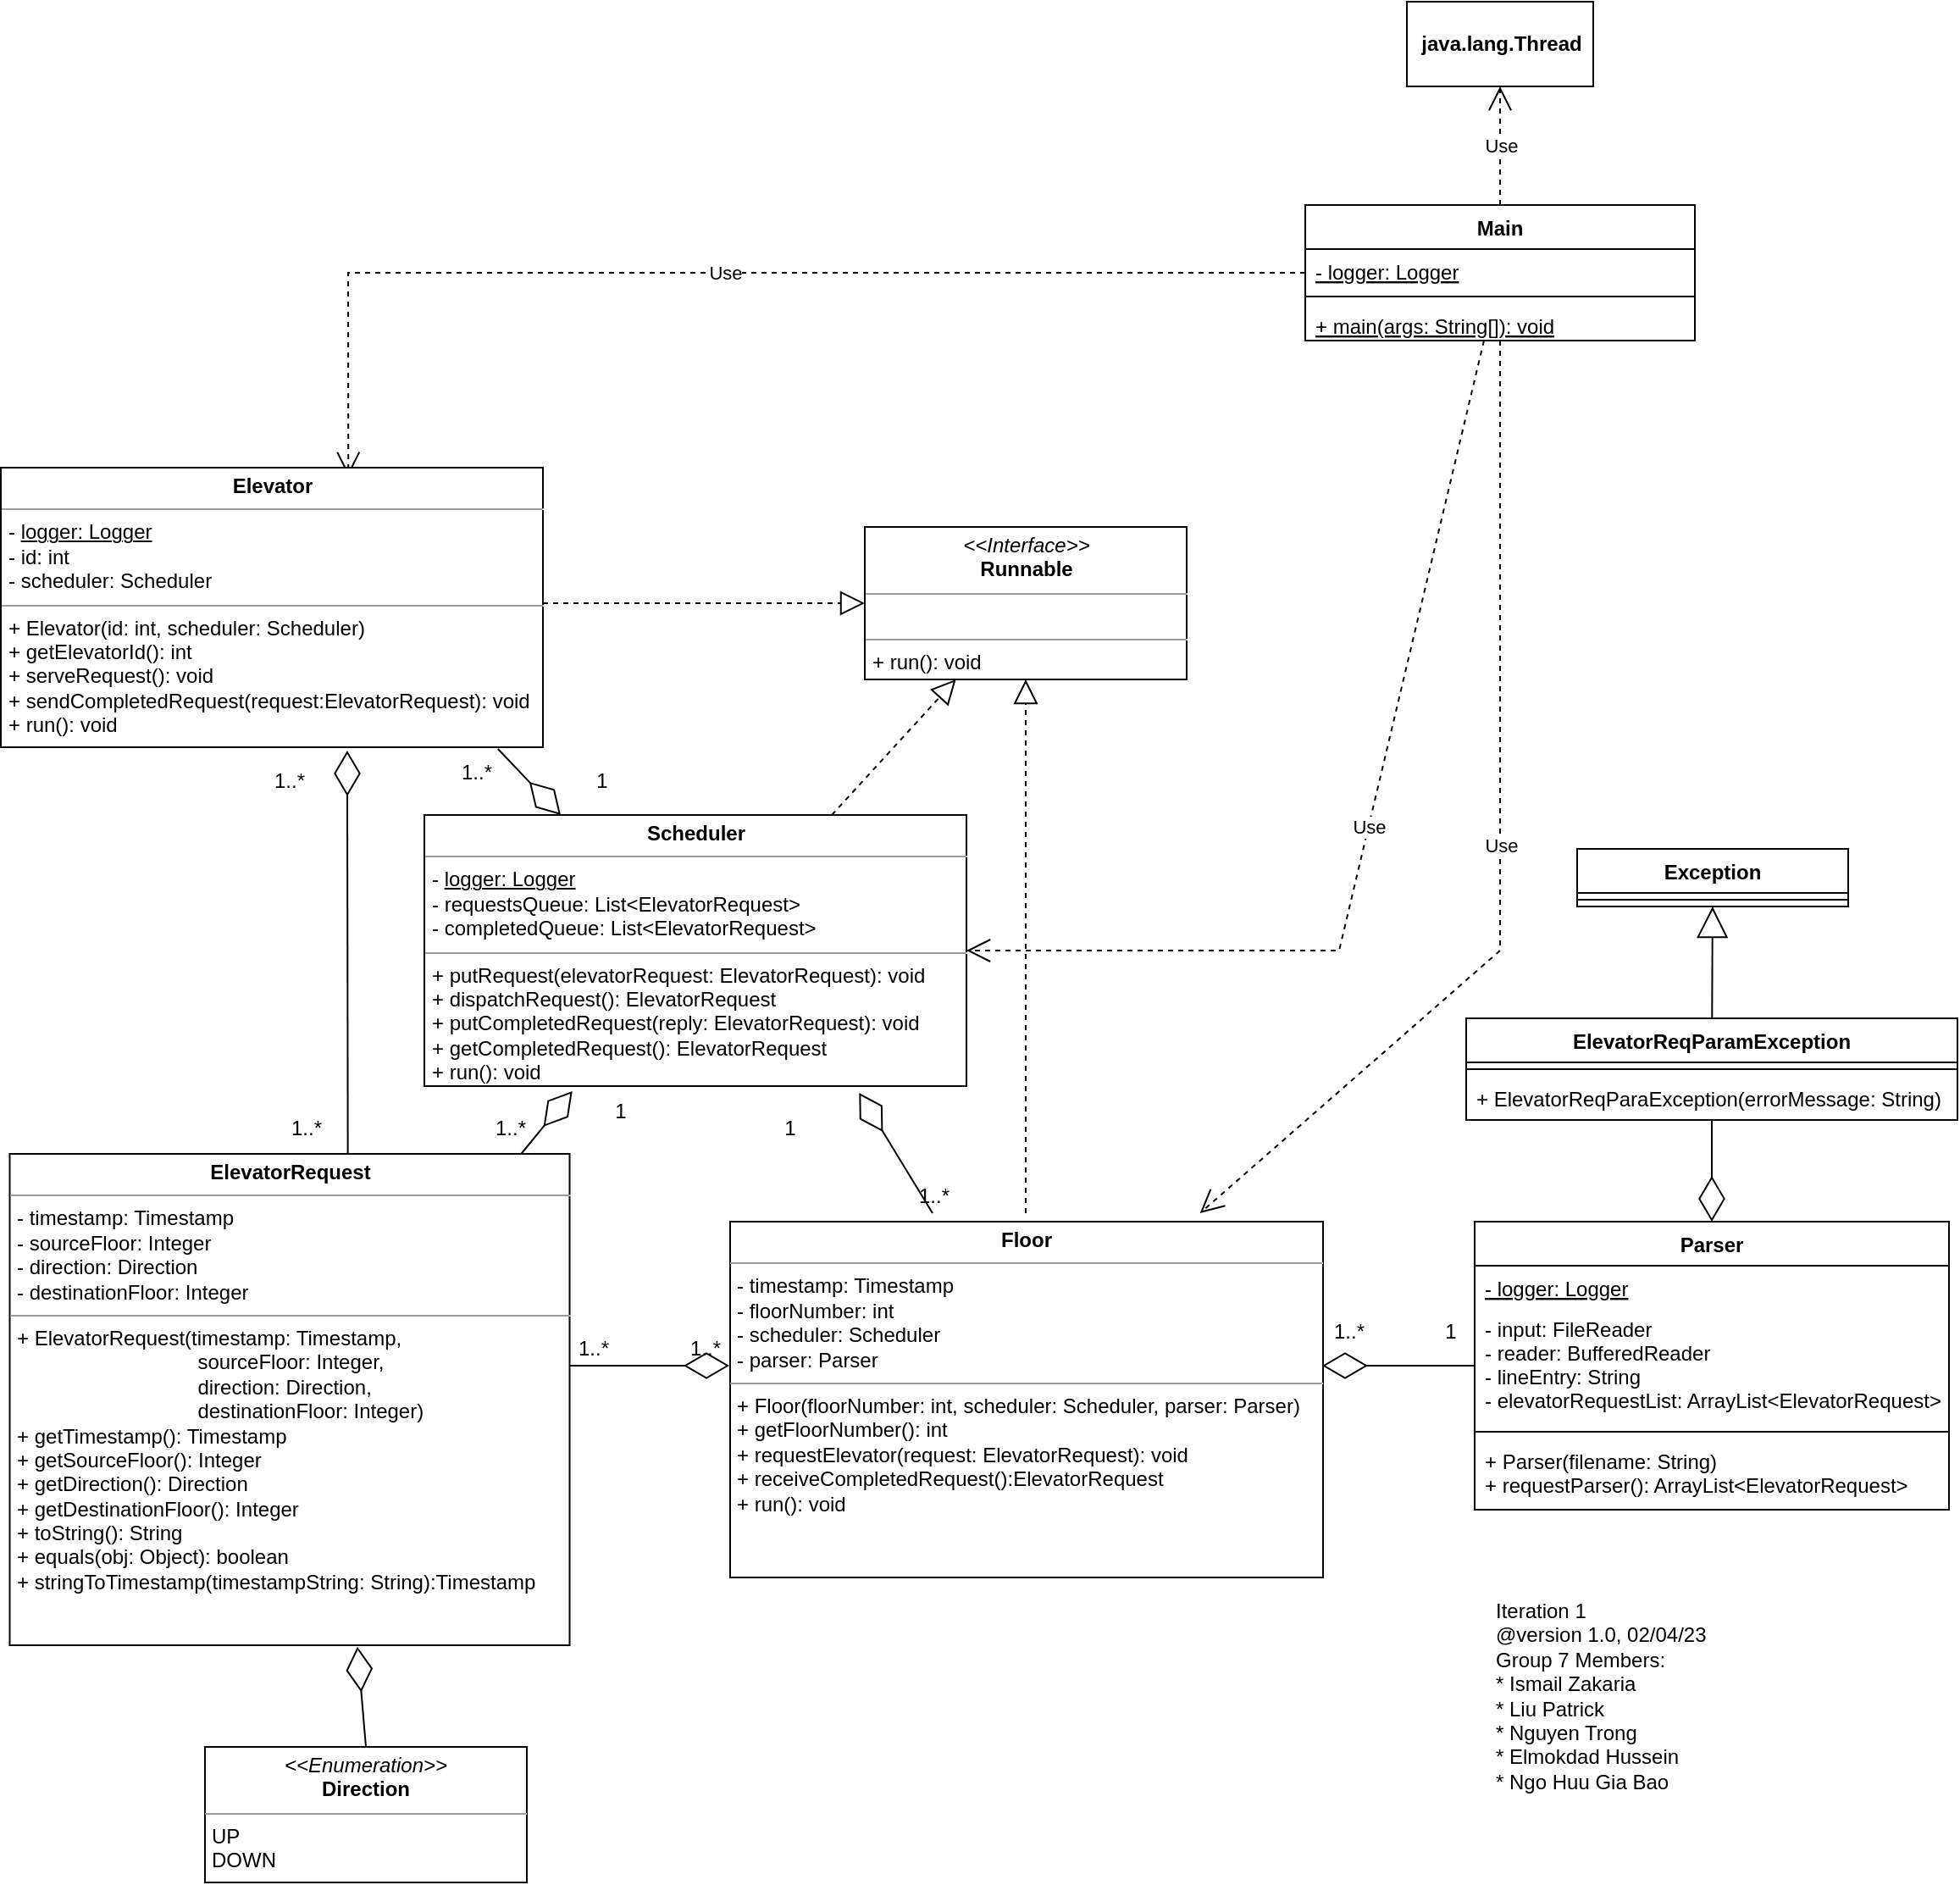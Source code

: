 <mxfile version="20.8.16" type="google" pages="2"><diagram id="YXEVli0e28oH-8bu8_-o" name="class"><mxGraphModel grid="1" page="0" gridSize="10" guides="1" tooltips="1" connect="1" arrows="1" fold="1" pageScale="1" pageWidth="850" pageHeight="1100" math="0" shadow="0"><root><mxCell id="0"/><mxCell id="1" parent="0"/><mxCell id="U2eEWs8QhA_yqJTDj6BK-32" value="" style="endArrow=block;dashed=1;endFill=0;endSize=12;html=1;rounded=0;" edge="1" parent="1" target="dcQpZE6sQQkrum1qCxm6-1"><mxGeometry width="160" relative="1" as="geometry"><mxPoint x="129.5" y="375" as="sourcePoint"/><mxPoint x="246.019" y="344" as="targetPoint"/></mxGeometry></mxCell><mxCell id="dcQpZE6sQQkrum1qCxm6-1" value="&lt;p style=&quot;margin:0px;margin-top:4px;text-align:center;&quot;&gt;&lt;i&gt;&amp;lt;&amp;lt;Interface&amp;gt;&amp;gt;&lt;/i&gt;&lt;br&gt;&lt;b&gt;Runnable&lt;/b&gt;&lt;/p&gt;&lt;hr size=&quot;1&quot;&gt;&lt;p style=&quot;margin:0px;margin-left:4px;&quot;&gt;&lt;br&gt;&lt;/p&gt;&lt;hr size=&quot;1&quot;&gt;&lt;p style=&quot;margin:0px;margin-left:4px;&quot;&gt;+ run(): void&lt;/p&gt;" style="verticalAlign=top;align=left;overflow=fill;fontSize=12;fontFamily=Helvetica;html=1;" vertex="1" parent="1"><mxGeometry x="319.5" y="330" width="190" height="90" as="geometry"/></mxCell><mxCell id="dcQpZE6sQQkrum1qCxm6-2" value="Main" style="swimlane;fontStyle=1;align=center;verticalAlign=top;childLayout=stackLayout;horizontal=1;startSize=26;horizontalStack=0;resizeParent=1;resizeParentMax=0;resizeLast=0;collapsible=1;marginBottom=0;" vertex="1" parent="1"><mxGeometry x="579.5" y="140" width="230" height="80" as="geometry"/></mxCell><mxCell id="dcQpZE6sQQkrum1qCxm6-3" value="- logger: Logger" style="text;strokeColor=none;fillColor=none;align=left;verticalAlign=top;spacingLeft=4;spacingRight=4;overflow=hidden;rotatable=0;points=[[0,0.5],[1,0.5]];portConstraint=eastwest;fontStyle=4" vertex="1" parent="dcQpZE6sQQkrum1qCxm6-2"><mxGeometry y="26" width="230" height="24" as="geometry"/></mxCell><mxCell id="dcQpZE6sQQkrum1qCxm6-5" value="" style="line;strokeWidth=1;fillColor=none;align=left;verticalAlign=middle;spacingTop=-1;spacingLeft=3;spacingRight=3;rotatable=0;labelPosition=right;points=[];portConstraint=eastwest;strokeColor=inherit;" vertex="1" parent="dcQpZE6sQQkrum1qCxm6-2"><mxGeometry y="50" width="230" height="8" as="geometry"/></mxCell><mxCell id="dcQpZE6sQQkrum1qCxm6-6" value="+ main(args: String[]): void" style="text;strokeColor=none;fillColor=none;align=left;verticalAlign=top;spacingLeft=4;spacingRight=4;overflow=hidden;rotatable=0;points=[[0,0.5],[1,0.5]];portConstraint=eastwest;fontStyle=4" vertex="1" parent="dcQpZE6sQQkrum1qCxm6-2"><mxGeometry y="58" width="230" height="22" as="geometry"/></mxCell><mxCell id="dcQpZE6sQQkrum1qCxm6-7" value="&lt;p style=&quot;margin:0px;margin-top:4px;text-align:center;&quot;&gt;&lt;i&gt;&amp;lt;&amp;lt;Enumeration&amp;gt;&amp;gt;&lt;/i&gt;&lt;br&gt;&lt;b&gt;Direction&lt;/b&gt;&lt;/p&gt;&lt;hr size=&quot;1&quot;&gt;&lt;p style=&quot;margin:0px;margin-left:4px;&quot;&gt;UP&lt;/p&gt;&lt;p style=&quot;margin:0px;margin-left:4px;&quot;&gt;DOWN&lt;/p&gt;" style="verticalAlign=top;align=left;overflow=fill;fontSize=12;fontFamily=Helvetica;html=1;" vertex="1" parent="1"><mxGeometry x="-70" y="1050" width="190" height="80" as="geometry"/></mxCell><mxCell id="dcQpZE6sQQkrum1qCxm6-13" value="ElevatorReqParamException" style="swimlane;fontStyle=1;align=center;verticalAlign=top;childLayout=stackLayout;horizontal=1;startSize=26;horizontalStack=0;resizeParent=1;resizeParentMax=0;resizeLast=0;collapsible=1;marginBottom=0;" vertex="1" parent="1"><mxGeometry x="674.5" y="620" width="290" height="60" as="geometry"/></mxCell><mxCell id="dcQpZE6sQQkrum1qCxm6-16" value="" style="line;strokeWidth=1;fillColor=none;align=left;verticalAlign=middle;spacingTop=-1;spacingLeft=3;spacingRight=3;rotatable=0;labelPosition=right;points=[];portConstraint=eastwest;strokeColor=inherit;" vertex="1" parent="dcQpZE6sQQkrum1qCxm6-13"><mxGeometry y="26" width="290" height="8" as="geometry"/></mxCell><mxCell id="dcQpZE6sQQkrum1qCxm6-17" value="+ ElevatorReqParaException(errorMessage: String)" style="text;strokeColor=none;fillColor=none;align=left;verticalAlign=top;spacingLeft=4;spacingRight=4;overflow=hidden;rotatable=0;points=[[0,0.5],[1,0.5]];portConstraint=eastwest;" vertex="1" parent="dcQpZE6sQQkrum1qCxm6-13"><mxGeometry y="34" width="290" height="26" as="geometry"/></mxCell><mxCell id="dcQpZE6sQQkrum1qCxm6-18" value="Exception" style="swimlane;fontStyle=1;align=center;verticalAlign=top;childLayout=stackLayout;horizontal=1;startSize=26;horizontalStack=0;resizeParent=1;resizeParentMax=0;resizeLast=0;collapsible=1;marginBottom=0;" vertex="1" parent="1"><mxGeometry x="740" y="520" width="160" height="34" as="geometry"/></mxCell><mxCell id="dcQpZE6sQQkrum1qCxm6-20" value="" style="line;strokeWidth=1;fillColor=none;align=left;verticalAlign=middle;spacingTop=-1;spacingLeft=3;spacingRight=3;rotatable=0;labelPosition=right;points=[];portConstraint=eastwest;strokeColor=inherit;" vertex="1" parent="dcQpZE6sQQkrum1qCxm6-18"><mxGeometry y="26" width="160" height="8" as="geometry"/></mxCell><mxCell id="dcQpZE6sQQkrum1qCxm6-26" value="" style="endArrow=block;endSize=16;endFill=0;html=1;rounded=0;" edge="1" parent="1" source="dcQpZE6sQQkrum1qCxm6-13" target="dcQpZE6sQQkrum1qCxm6-18"><mxGeometry width="160" relative="1" as="geometry"><mxPoint x="599.5" y="396" as="sourcePoint"/><mxPoint x="759.5" y="396" as="targetPoint"/></mxGeometry></mxCell><mxCell id="dcQpZE6sQQkrum1qCxm6-32" value="" style="endArrow=block;dashed=1;endFill=0;endSize=12;html=1;rounded=0;" edge="1" parent="1" target="dcQpZE6sQQkrum1qCxm6-1"><mxGeometry width="160" relative="1" as="geometry"><mxPoint x="414.5" y="735" as="sourcePoint"/><mxPoint x="273.409" y="370" as="targetPoint"/></mxGeometry></mxCell><mxCell id="dcQpZE6sQQkrum1qCxm6-33" value="Parser" style="swimlane;fontStyle=1;align=center;verticalAlign=top;childLayout=stackLayout;horizontal=1;startSize=26;horizontalStack=0;resizeParent=1;resizeParentMax=0;resizeLast=0;collapsible=1;marginBottom=0;" vertex="1" parent="1"><mxGeometry x="679.5" y="740" width="280" height="170" as="geometry"/></mxCell><mxCell id="dcQpZE6sQQkrum1qCxm6-34" value="- logger: Logger" style="text;strokeColor=none;fillColor=none;align=left;verticalAlign=top;spacingLeft=4;spacingRight=4;overflow=hidden;rotatable=0;points=[[0,0.5],[1,0.5]];portConstraint=eastwest;fontStyle=4" vertex="1" parent="dcQpZE6sQQkrum1qCxm6-33"><mxGeometry y="26" width="280" height="24" as="geometry"/></mxCell><mxCell id="dcQpZE6sQQkrum1qCxm6-35" value="- input: FileReader&#10;- reader: BufferedReader&#10;- lineEntry: String&#10;- elevatorRequestList: ArrayList&lt;ElevatorRequest&gt;" style="text;strokeColor=none;fillColor=none;align=left;verticalAlign=top;spacingLeft=4;spacingRight=4;overflow=hidden;rotatable=0;points=[[0,0.5],[1,0.5]];portConstraint=eastwest;" vertex="1" parent="dcQpZE6sQQkrum1qCxm6-33"><mxGeometry y="50" width="280" height="70" as="geometry"/></mxCell><mxCell id="dcQpZE6sQQkrum1qCxm6-36" value="" style="line;strokeWidth=1;fillColor=none;align=left;verticalAlign=middle;spacingTop=-1;spacingLeft=3;spacingRight=3;rotatable=0;labelPosition=right;points=[];portConstraint=eastwest;strokeColor=inherit;" vertex="1" parent="dcQpZE6sQQkrum1qCxm6-33"><mxGeometry y="120" width="280" height="8" as="geometry"/></mxCell><mxCell id="dcQpZE6sQQkrum1qCxm6-37" value="+ Parser(filename: String)&#10;+ requestParser(): ArrayList&lt;ElevatorRequest&gt;" style="text;strokeColor=none;fillColor=none;align=left;verticalAlign=top;spacingLeft=4;spacingRight=4;overflow=hidden;rotatable=0;points=[[0,0.5],[1,0.5]];portConstraint=eastwest;" vertex="1" parent="dcQpZE6sQQkrum1qCxm6-33"><mxGeometry y="128" width="280" height="42" as="geometry"/></mxCell><mxCell id="dcQpZE6sQQkrum1qCxm6-43" value="" style="endArrow=block;dashed=1;endFill=0;endSize=12;html=1;rounded=0;" edge="1" parent="1" target="dcQpZE6sQQkrum1qCxm6-1"><mxGeometry width="160" relative="1" as="geometry"><mxPoint x="300" y="500" as="sourcePoint"/><mxPoint x="303.071" y="370" as="targetPoint"/></mxGeometry></mxCell><mxCell id="dcQpZE6sQQkrum1qCxm6-45" value="" style="endArrow=diamondThin;endFill=0;endSize=24;html=1;rounded=0;" edge="1" parent="1" source="dcQpZE6sQQkrum1qCxm6-13" target="dcQpZE6sQQkrum1qCxm6-33"><mxGeometry width="160" relative="1" as="geometry"><mxPoint x="619.5" y="810" as="sourcePoint"/><mxPoint x="959.5" y="829.773" as="targetPoint"/></mxGeometry></mxCell><mxCell id="dcQpZE6sQQkrum1qCxm6-53" value="" style="endArrow=diamondThin;endFill=0;endSize=24;html=1;rounded=0;entryX=0.639;entryY=1.012;entryDx=0;entryDy=0;entryPerimeter=0;" edge="1" parent="1" target="Yj3rdg1eg4F_PD42RBEX-6"><mxGeometry width="160" relative="1" as="geometry"><mxPoint x="14.321" y="700" as="sourcePoint"/><mxPoint x="14.5" y="465" as="targetPoint"/></mxGeometry></mxCell><mxCell id="dcQpZE6sQQkrum1qCxm6-56" value="&lt;b&gt;java.lang.Thread&lt;/b&gt;" style="html=1;" vertex="1" parent="1"><mxGeometry x="639.5" y="20" width="110" height="50" as="geometry"/></mxCell><mxCell id="dcQpZE6sQQkrum1qCxm6-57" value="Use" style="endArrow=open;endSize=12;dashed=1;html=1;rounded=0;" edge="1" parent="1" source="dcQpZE6sQQkrum1qCxm6-2" target="dcQpZE6sQQkrum1qCxm6-56"><mxGeometry width="160" relative="1" as="geometry"><mxPoint x="939.5" y="-86" as="sourcePoint"/><mxPoint x="1099.5" y="-86" as="targetPoint"/></mxGeometry></mxCell><mxCell id="dcQpZE6sQQkrum1qCxm6-61" value="Use" style="endArrow=open;endSize=12;dashed=1;html=1;rounded=0;entryX=0.641;entryY=0.03;entryDx=0;entryDy=0;entryPerimeter=0;" edge="1" parent="1" source="dcQpZE6sQQkrum1qCxm6-2" target="Yj3rdg1eg4F_PD42RBEX-6"><mxGeometry width="160" relative="1" as="geometry"><mxPoint x="374.5" y="100" as="sourcePoint"/><mxPoint x="14.5" y="285" as="targetPoint"/><Array as="points"><mxPoint x="14.5" y="180"/></Array></mxGeometry></mxCell><mxCell id="dcQpZE6sQQkrum1qCxm6-62" value="" style="endArrow=diamondThin;endFill=0;endSize=24;html=1;rounded=0;" edge="1" parent="1" source="dcQpZE6sQQkrum1qCxm6-33"><mxGeometry width="160" relative="1" as="geometry"><mxPoint x="829.5" y="671" as="sourcePoint"/><mxPoint x="589.5" y="825" as="targetPoint"/></mxGeometry></mxCell><mxCell id="dcQpZE6sQQkrum1qCxm6-63" value="" style="endArrow=diamondThin;endFill=0;endSize=24;html=1;rounded=0;exitX=0.917;exitY=1.006;exitDx=0;exitDy=0;exitPerimeter=0;" edge="1" parent="1" source="Yj3rdg1eg4F_PD42RBEX-6"><mxGeometry width="160" relative="1" as="geometry"><mxPoint x="104.86" y="465" as="sourcePoint"/><mxPoint x="140" y="500" as="targetPoint"/></mxGeometry></mxCell><mxCell id="dcQpZE6sQQkrum1qCxm6-64" value="" style="endArrow=diamondThin;endFill=0;endSize=24;html=1;rounded=0;entryX=0.273;entryY=1.019;entryDx=0;entryDy=0;entryPerimeter=0;" edge="1" parent="1" target="Yj3rdg1eg4F_PD42RBEX-5"><mxGeometry width="160" relative="1" as="geometry"><mxPoint x="116.655" y="700" as="sourcePoint"/><mxPoint x="164.5" y="650" as="targetPoint"/></mxGeometry></mxCell><mxCell id="dcQpZE6sQQkrum1qCxm6-65" value="" style="endArrow=diamondThin;endFill=0;endSize=24;html=1;rounded=0;entryX=0.802;entryY=1.025;entryDx=0;entryDy=0;entryPerimeter=0;" edge="1" parent="1" target="Yj3rdg1eg4F_PD42RBEX-5"><mxGeometry width="160" relative="1" as="geometry"><mxPoint x="359.516" y="735" as="sourcePoint"/><mxPoint x="278.786" y="650" as="targetPoint"/></mxGeometry></mxCell><mxCell id="dcQpZE6sQQkrum1qCxm6-66" value="" style="endArrow=diamondThin;endFill=0;endSize=24;html=1;rounded=0;" edge="1" parent="1"><mxGeometry width="160" relative="1" as="geometry"><mxPoint x="144" y="825" as="sourcePoint"/><mxPoint x="239.5" y="825" as="targetPoint"/></mxGeometry></mxCell><mxCell id="dcQpZE6sQQkrum1qCxm6-67" value="Use" style="endArrow=open;endSize=12;dashed=1;html=1;rounded=0;" edge="1" parent="1" source="dcQpZE6sQQkrum1qCxm6-2"><mxGeometry width="160" relative="1" as="geometry"><mxPoint x="317.357" y="180" as="sourcePoint"/><mxPoint x="379.5" y="580" as="targetPoint"/><Array as="points"><mxPoint x="599.5" y="580"/></Array></mxGeometry></mxCell><mxCell id="dcQpZE6sQQkrum1qCxm6-68" value="Use" style="endArrow=open;endSize=12;dashed=1;html=1;rounded=0;" edge="1" parent="1" source="dcQpZE6sQQkrum1qCxm6-2"><mxGeometry width="160" relative="1" as="geometry"><mxPoint x="362.056" y="180" as="sourcePoint"/><mxPoint x="517.357" y="735" as="targetPoint"/><Array as="points"><mxPoint x="694.5" y="580"/></Array></mxGeometry></mxCell><mxCell id="o212D1IAa-O0vHywyUXv-2" value="1..*" style="text;html=1;strokeColor=none;fillColor=none;align=center;verticalAlign=middle;whiteSpace=wrap;rounded=0;" vertex="1" parent="1"><mxGeometry x="-50" y="465" width="60" height="30" as="geometry"/></mxCell><mxCell id="o212D1IAa-O0vHywyUXv-3" value="1..*" style="text;html=1;strokeColor=none;fillColor=none;align=center;verticalAlign=middle;whiteSpace=wrap;rounded=0;" vertex="1" parent="1"><mxGeometry x="-40" y="670" width="60" height="30" as="geometry"/></mxCell><mxCell id="o212D1IAa-O0vHywyUXv-4" value="1..*" style="text;html=1;align=center;verticalAlign=middle;resizable=0;points=[];autosize=1;strokeColor=none;fillColor=none;" vertex="1" parent="1"><mxGeometry x="139" y="800" width="40" height="30" as="geometry"/></mxCell><mxCell id="o212D1IAa-O0vHywyUXv-5" value="1..*" style="text;html=1;align=center;verticalAlign=middle;resizable=0;points=[];autosize=1;strokeColor=none;fillColor=none;" vertex="1" parent="1"><mxGeometry x="204.5" y="800" width="40" height="30" as="geometry"/></mxCell><mxCell id="o212D1IAa-O0vHywyUXv-6" value="1..*" style="text;html=1;align=center;verticalAlign=middle;resizable=0;points=[];autosize=1;strokeColor=none;fillColor=none;" vertex="1" parent="1"><mxGeometry x="584.5" y="790" width="40" height="30" as="geometry"/></mxCell><mxCell id="o212D1IAa-O0vHywyUXv-7" value="1" style="text;html=1;align=center;verticalAlign=middle;resizable=0;points=[];autosize=1;strokeColor=none;fillColor=none;" vertex="1" parent="1"><mxGeometry x="649.5" y="790" width="30" height="30" as="geometry"/></mxCell><mxCell id="o212D1IAa-O0vHywyUXv-8" value="1" style="text;html=1;align=center;verticalAlign=middle;resizable=0;points=[];autosize=1;strokeColor=none;fillColor=none;" vertex="1" parent="1"><mxGeometry x="160" y="660" width="30" height="30" as="geometry"/></mxCell><mxCell id="o212D1IAa-O0vHywyUXv-9" value="1" style="text;html=1;align=center;verticalAlign=middle;resizable=0;points=[];autosize=1;strokeColor=none;fillColor=none;" vertex="1" parent="1"><mxGeometry x="260" y="670" width="30" height="30" as="geometry"/></mxCell><mxCell id="o212D1IAa-O0vHywyUXv-10" value="1" style="text;html=1;align=center;verticalAlign=middle;resizable=0;points=[];autosize=1;strokeColor=none;fillColor=none;" vertex="1" parent="1"><mxGeometry x="149" y="465" width="30" height="30" as="geometry"/></mxCell><mxCell id="o212D1IAa-O0vHywyUXv-11" value="1..*" style="text;html=1;align=center;verticalAlign=middle;resizable=0;points=[];autosize=1;strokeColor=none;fillColor=none;" vertex="1" parent="1"><mxGeometry x="69.5" y="460" width="40" height="30" as="geometry"/></mxCell><mxCell id="o212D1IAa-O0vHywyUXv-12" value="1..*" style="text;html=1;align=center;verticalAlign=middle;resizable=0;points=[];autosize=1;strokeColor=none;fillColor=none;" vertex="1" parent="1"><mxGeometry x="339.5" y="710" width="40" height="30" as="geometry"/></mxCell><mxCell id="o212D1IAa-O0vHywyUXv-13" value="1..*" style="text;html=1;align=center;verticalAlign=middle;resizable=0;points=[];autosize=1;strokeColor=none;fillColor=none;" vertex="1" parent="1"><mxGeometry x="89.5" y="670" width="40" height="30" as="geometry"/></mxCell><mxCell id="K5tJ8FPMqbOl9YoPbmh--1" value="&lt;div&gt;Iteration 1&amp;nbsp;&lt;/div&gt;&lt;div&gt;@version 1.0, 02/04/23&lt;/div&gt;&lt;div&gt;Group 7 Members:&lt;/div&gt;&lt;div&gt;* Ismail Zakaria&lt;/div&gt;&lt;div&gt;* Liu Patrick&lt;/div&gt;&lt;div&gt;* Nguyen Trong&lt;/div&gt;&lt;div&gt;* Elmokdad Hussein&lt;/div&gt;&lt;div&gt;* Ngo Huu Gia Bao&lt;/div&gt;" style="text;html=1;strokeColor=none;fillColor=none;align=left;verticalAlign=middle;whiteSpace=wrap;rounded=0;" vertex="1" parent="1"><mxGeometry x="690" y="950" width="140" height="140" as="geometry"/></mxCell><mxCell id="Yj3rdg1eg4F_PD42RBEX-5" value="&lt;p style=&quot;margin:0px;margin-top:4px;text-align:center;&quot;&gt;&lt;b&gt;Scheduler&lt;/b&gt;&lt;br&gt;&lt;/p&gt;&lt;hr size=&quot;1&quot;&gt;&lt;p style=&quot;margin:0px;margin-left:4px;&quot;&gt;- &lt;u&gt;logger: Logger&lt;/u&gt;&lt;br&gt;&lt;/p&gt;&lt;p style=&quot;margin:0px;margin-left:4px;&quot;&gt;- requestsQueue: List&amp;lt;ElevatorRequest&amp;gt;&lt;br&gt;&lt;/p&gt;&lt;p style=&quot;margin:0px;margin-left:4px;&quot;&gt;- completedQueue: List&amp;lt;ElevatorRequest&amp;gt;&lt;br&gt;&lt;/p&gt;&lt;hr size=&quot;1&quot;&gt;&lt;p style=&quot;margin:0px;margin-left:4px;&quot;&gt;+ putRequest(elevatorRequest: ElevatorRequest): void&lt;/p&gt;&lt;p style=&quot;margin:0px;margin-left:4px;&quot;&gt;+ dispatchRequest(): ElevatorRequest&lt;/p&gt;&lt;p style=&quot;margin:0px;margin-left:4px;&quot;&gt;+ putCompletedRequest(reply: ElevatorRequest): void&lt;/p&gt;&lt;p style=&quot;margin:0px;margin-left:4px;&quot;&gt;+ getCompletedRequest(): ElevatorRequest&lt;br style=&quot;border-color: var(--border-color); padding: 0px; margin: 0px;&quot;&gt;+ run(): void&lt;br&gt;&lt;/p&gt;" style="verticalAlign=top;align=left;overflow=fill;fontSize=12;fontFamily=Helvetica;html=1;" vertex="1" parent="1"><mxGeometry x="59.5" y="500" width="320" height="160" as="geometry"/></mxCell><mxCell id="Yj3rdg1eg4F_PD42RBEX-6" value="&lt;p style=&quot;margin:0px;margin-top:4px;text-align:center;&quot;&gt;&lt;b&gt;Elevator&lt;/b&gt;&lt;br&gt;&lt;/p&gt;&lt;hr size=&quot;1&quot;&gt;&lt;p style=&quot;margin:0px;margin-left:4px;&quot;&gt;- &lt;u&gt;logger: Logger&lt;/u&gt;&lt;br&gt;&lt;/p&gt;&lt;p style=&quot;margin:0px;margin-left:4px;&quot;&gt;- id: int&lt;br style=&quot;border-color: var(--border-color); padding: 0px; margin: 0px;&quot;&gt;- scheduler: Scheduler&lt;br&gt;&lt;/p&gt;&lt;hr size=&quot;1&quot;&gt;&lt;p style=&quot;margin:0px;margin-left:4px;&quot;&gt;+ Elevator(id: int, scheduler: Scheduler)&lt;br style=&quot;border-color: var(--border-color); padding: 0px; margin: 0px;&quot;&gt;+ getElevatorId(): int&lt;br style=&quot;border-color: var(--border-color); padding: 0px; margin: 0px;&quot;&gt;+ serveRequest(): void&lt;/p&gt;&lt;p style=&quot;margin:0px;margin-left:4px;&quot;&gt;+ sendCompletedRequest(request:ElevatorRequest): void&lt;br style=&quot;border-color: var(--border-color); padding: 0px; margin: 0px;&quot;&gt;+ run(): void&lt;br&gt;&lt;/p&gt;" style="verticalAlign=top;align=left;overflow=fill;fontSize=12;fontFamily=Helvetica;html=1;" vertex="1" parent="1"><mxGeometry x="-190.5" y="295" width="320" height="165" as="geometry"/></mxCell><mxCell id="Yj3rdg1eg4F_PD42RBEX-7" value="&lt;p style=&quot;margin:0px;margin-top:4px;text-align:center;&quot;&gt;&lt;b&gt;ElevatorRequest&lt;/b&gt;&lt;br&gt;&lt;/p&gt;&lt;hr size=&quot;1&quot;&gt;&lt;p style=&quot;margin:0px;margin-left:4px;&quot;&gt;- timestamp: Timestamp&lt;br style=&quot;border-color: var(--border-color); padding: 0px; margin: 0px;&quot;&gt;- sourceFloor: Integer&lt;br style=&quot;border-color: var(--border-color); padding: 0px; margin: 0px;&quot;&gt;- direction: Direction&lt;br style=&quot;border-color: var(--border-color); padding: 0px; margin: 0px;&quot;&gt;- destinationFloor: Integer&lt;br&gt;&lt;/p&gt;&lt;hr size=&quot;1&quot;&gt;&lt;p style=&quot;margin:0px;margin-left:4px;&quot;&gt;+ ElevatorRequest(timestamp: Timestamp,&lt;br style=&quot;border-color: var(--border-color); padding: 0px; margin: 0px;&quot;&gt;&amp;nbsp;&amp;nbsp;&amp;nbsp;&amp;nbsp;&amp;nbsp;&amp;nbsp;&amp;nbsp;&amp;nbsp;&amp;nbsp;&amp;nbsp;&amp;nbsp;&amp;nbsp;&amp;nbsp;&amp;nbsp;&amp;nbsp;&amp;nbsp;&amp;nbsp;&amp;nbsp;&amp;nbsp;&amp;nbsp;&amp;nbsp;&amp;nbsp;&amp;nbsp;&amp;nbsp;&amp;nbsp;&amp;nbsp;&amp;nbsp;&amp;nbsp;&amp;nbsp;&amp;nbsp;&amp;nbsp;&amp;nbsp;sourceFloor: Integer,&lt;br style=&quot;border-color: var(--border-color); padding: 0px; margin: 0px;&quot;&gt;&amp;nbsp;&amp;nbsp;&amp;nbsp;&amp;nbsp;&amp;nbsp;&amp;nbsp;&amp;nbsp;&amp;nbsp;&amp;nbsp;&amp;nbsp;&amp;nbsp;&amp;nbsp;&amp;nbsp;&amp;nbsp;&amp;nbsp;&amp;nbsp;&amp;nbsp;&amp;nbsp;&amp;nbsp;&amp;nbsp;&amp;nbsp;&amp;nbsp;&amp;nbsp;&amp;nbsp;&amp;nbsp;&amp;nbsp;&amp;nbsp;&amp;nbsp;&amp;nbsp;&amp;nbsp;&amp;nbsp;&amp;nbsp;direction: Direction,&lt;br style=&quot;border-color: var(--border-color); padding: 0px; margin: 0px;&quot;&gt;&amp;nbsp;&amp;nbsp;&amp;nbsp;&amp;nbsp;&amp;nbsp;&amp;nbsp;&amp;nbsp;&amp;nbsp;&amp;nbsp;&amp;nbsp;&amp;nbsp;&amp;nbsp;&amp;nbsp;&amp;nbsp;&amp;nbsp;&amp;nbsp;&amp;nbsp;&amp;nbsp;&amp;nbsp;&amp;nbsp;&amp;nbsp;&amp;nbsp;&amp;nbsp;&amp;nbsp;&amp;nbsp;&amp;nbsp;&amp;nbsp;&amp;nbsp;&amp;nbsp;&amp;nbsp;&amp;nbsp;&amp;nbsp;destinationFloor: Integer)&lt;br style=&quot;border-color: var(--border-color); padding: 0px; margin: 0px;&quot;&gt;+ getTimestamp(): Timestamp&lt;br style=&quot;border-color: var(--border-color); padding: 0px; margin: 0px;&quot;&gt;+ getSourceFloor(): Integer&lt;br style=&quot;border-color: var(--border-color); padding: 0px; margin: 0px;&quot;&gt;+ getDirection(): Direction&lt;br style=&quot;border-color: var(--border-color); padding: 0px; margin: 0px;&quot;&gt;+ getDestinationFloor(): Integer&lt;br style=&quot;border-color: var(--border-color); padding: 0px; margin: 0px;&quot;&gt;+ toString(): String&lt;br style=&quot;border-color: var(--border-color); padding: 0px; margin: 0px;&quot;&gt;+ equals(obj: Object): boolean&lt;/p&gt;&lt;p style=&quot;margin:0px;margin-left:4px;&quot;&gt;+ stringToTimestamp(timestampString: String):Timestamp&lt;/p&gt;&lt;div style=&quot;border-color: var(--border-color); padding: 0px; margin: 0px;&quot;&gt;&lt;br style=&quot;border-color: var(--border-color); padding: 0px; margin: 0px;&quot;&gt;&lt;/div&gt;" style="verticalAlign=top;align=left;overflow=fill;fontSize=12;fontFamily=Helvetica;html=1;" vertex="1" parent="1"><mxGeometry x="-185.25" y="700" width="330.5" height="290" as="geometry"/></mxCell><mxCell id="Yj3rdg1eg4F_PD42RBEX-8" value="" style="endArrow=diamondThin;endFill=0;endSize=24;html=1;rounded=0;entryX=0.621;entryY=1.003;entryDx=0;entryDy=0;entryPerimeter=0;exitX=0.5;exitY=0;exitDx=0;exitDy=0;" edge="1" parent="1" source="dcQpZE6sQQkrum1qCxm6-7" target="Yj3rdg1eg4F_PD42RBEX-7"><mxGeometry width="160" relative="1" as="geometry"><mxPoint x="-20" y="1020" as="sourcePoint"/><mxPoint x="5.1" y="1001.52" as="targetPoint"/></mxGeometry></mxCell><mxCell id="Yj3rdg1eg4F_PD42RBEX-9" value="&lt;p style=&quot;margin:0px;margin-top:4px;text-align:center;&quot;&gt;&lt;b&gt;Floor&lt;/b&gt;&lt;br&gt;&lt;/p&gt;&lt;hr size=&quot;1&quot;&gt;&lt;p style=&quot;margin:0px;margin-left:4px;&quot;&gt;- timestamp: Timestamp&lt;br style=&quot;border-color: var(--border-color); padding: 0px; margin: 0px;&quot;&gt;- floorNumber: int&lt;br style=&quot;border-color: var(--border-color); padding: 0px; margin: 0px;&quot;&gt;- scheduler: Scheduler&lt;br style=&quot;border-color: var(--border-color); padding: 0px; margin: 0px;&quot;&gt;- parser: Parser&lt;br&gt;&lt;/p&gt;&lt;hr size=&quot;1&quot;&gt;&lt;p style=&quot;margin:0px;margin-left:4px;&quot;&gt;+ Floor(floorNumber: int, scheduler: Scheduler, parser: Parser)&lt;br style=&quot;border-color: var(--border-color); padding: 0px; margin: 0px;&quot;&gt;+ getFloorNumber(): int&lt;br style=&quot;border-color: var(--border-color); padding: 0px; margin: 0px;&quot;&gt;+ requestElevator(request: ElevatorRequest): void&lt;/p&gt;&lt;p style=&quot;margin:0px;margin-left:4px;&quot;&gt;+ receiveCompletedRequest():ElevatorRequest&lt;br style=&quot;border-color: var(--border-color); padding: 0px; margin: 0px;&quot;&gt;+ run(): void&lt;br&gt;&lt;/p&gt;&lt;div style=&quot;border-color: var(--border-color); padding: 0px; margin: 0px;&quot;&gt;&lt;br style=&quot;border-color: var(--border-color); padding: 0px; margin: 0px;&quot;&gt;&lt;/div&gt;" style="verticalAlign=top;align=left;overflow=fill;fontSize=12;fontFamily=Helvetica;html=1;" vertex="1" parent="1"><mxGeometry x="240" y="740" width="350" height="210" as="geometry"/></mxCell></root></mxGraphModel></diagram><diagram id="ekYLKn9QTr-soQ4wL6F-" name="sequence"><mxGraphModel dx="2819" dy="860" grid="1" gridSize="10" guides="1" tooltips="1" connect="1" arrows="1" fold="1" page="1" pageScale="1" pageWidth="850" pageHeight="1100" math="0" shadow="0"><root><mxCell id="0"/><mxCell id="1" parent="0"/><mxCell id="nrrmLnYM5s9bcPXV76ms-3" value="" style="endArrow=none;dashed=1;html=1;rounded=0;" parent="1" source="nrrmLnYM5s9bcPXV76ms-4" target="gXFTrh7_guW3hKpA6Vv_-6" edge="1"><mxGeometry width="50" height="50" relative="1" as="geometry"><mxPoint x="707.5" y="195" as="sourcePoint"/><mxPoint x="707.5" y="125" as="targetPoint"/></mxGeometry></mxCell><mxCell id="nrrmLnYM5s9bcPXV76ms-4" value="" style="rounded=0;whiteSpace=wrap;html=1;" parent="1" vertex="1"><mxGeometry x="697.5" y="395" width="20" height="422" as="geometry"/></mxCell><mxCell id="nrrmLnYM5s9bcPXV76ms-5" value="" style="endArrow=none;dashed=1;html=1;rounded=0;" parent="1" source="nrrmLnYM5s9bcPXV76ms-4" edge="1"><mxGeometry width="50" height="50" relative="1" as="geometry"><mxPoint x="832.5" y="585" as="sourcePoint"/><mxPoint x="708" y="937" as="targetPoint"/></mxGeometry></mxCell><mxCell id="gXFTrh7_guW3hKpA6Vv_-3" value="" style="endArrow=none;dashed=1;html=1;rounded=0;" parent="1" source="gXFTrh7_guW3hKpA6Vv_-4" target="gXFTrh7_guW3hKpA6Vv_-7" edge="1"><mxGeometry width="50" height="50" relative="1" as="geometry"><mxPoint x="82.5" y="200" as="sourcePoint"/><mxPoint x="82.5" y="130" as="targetPoint"/></mxGeometry></mxCell><mxCell id="gXFTrh7_guW3hKpA6Vv_-4" value="" style="rounded=0;whiteSpace=wrap;html=1;" parent="1" vertex="1"><mxGeometry x="72.5" y="240" width="20" height="577" as="geometry"/></mxCell><mxCell id="gXFTrh7_guW3hKpA6Vv_-5" value="" style="endArrow=none;dashed=1;html=1;rounded=0;" parent="1" source="gXFTrh7_guW3hKpA6Vv_-4" edge="1"><mxGeometry width="50" height="50" relative="1" as="geometry"><mxPoint x="207.5" y="250" as="sourcePoint"/><mxPoint x="80" y="937" as="targetPoint"/></mxGeometry></mxCell><mxCell id="gXFTrh7_guW3hKpA6Vv_-6" value=":Scheduler" style="shape=process;whiteSpace=wrap;html=1;backgroundOutline=1;" parent="1" vertex="1"><mxGeometry x="665" y="180" width="85" height="30" as="geometry"/></mxCell><mxCell id="gXFTrh7_guW3hKpA6Vv_-7" value=":Floor" style="shape=process;whiteSpace=wrap;html=1;backgroundOutline=1;" parent="1" vertex="1"><mxGeometry x="40" y="180" width="85" height="30" as="geometry"/></mxCell><mxCell id="gXFTrh7_guW3hKpA6Vv_-8" value="" style="endArrow=none;dashed=1;html=1;rounded=0;" parent="1" source="gXFTrh7_guW3hKpA6Vv_-9" target="gXFTrh7_guW3hKpA6Vv_-10" edge="1"><mxGeometry width="50" height="50" relative="1" as="geometry"><mxPoint x="393.75" y="195" as="sourcePoint"/><mxPoint x="393.75" y="125" as="targetPoint"/></mxGeometry></mxCell><mxCell id="gXFTrh7_guW3hKpA6Vv_-9" value="" style="rounded=0;whiteSpace=wrap;html=1;" parent="1" vertex="1"><mxGeometry x="383.75" y="355" width="17.5" height="462" as="geometry"/></mxCell><mxCell id="gXFTrh7_guW3hKpA6Vv_-10" value=":Elevator" style="shape=process;whiteSpace=wrap;html=1;backgroundOutline=1;" parent="1" vertex="1"><mxGeometry x="350" y="180" width="85" height="30" as="geometry"/></mxCell><mxCell id="gXFTrh7_guW3hKpA6Vv_-11" value="" style="endArrow=none;dashed=1;html=1;rounded=0;" parent="1" source="gXFTrh7_guW3hKpA6Vv_-9" edge="1"><mxGeometry width="50" height="50" relative="1" as="geometry"><mxPoint x="238.75" y="485" as="sourcePoint"/><mxPoint x="390" y="937" as="targetPoint"/></mxGeometry></mxCell><mxCell id="gXFTrh7_guW3hKpA6Vv_-12" value="" style="endArrow=none;dashed=1;html=1;rounded=0;" parent="1" source="gXFTrh7_guW3hKpA6Vv_-13" target="gXFTrh7_guW3hKpA6Vv_-16" edge="1"><mxGeometry width="50" height="50" relative="1" as="geometry"><mxPoint x="262.5" y="280" as="sourcePoint"/><mxPoint x="262.5" y="210" as="targetPoint"/></mxGeometry></mxCell><mxCell id="gXFTrh7_guW3hKpA6Vv_-13" value="" style="rounded=0;whiteSpace=wrap;html=1;" parent="1" vertex="1"><mxGeometry x="252.5" y="280" width="20" height="80" as="geometry"/></mxCell><mxCell id="gXFTrh7_guW3hKpA6Vv_-15" value="" style="endArrow=none;dashed=1;html=1;rounded=0;" parent="1" source="gXFTrh7_guW3hKpA6Vv_-13" edge="1"><mxGeometry width="50" height="50" relative="1" as="geometry"><mxPoint x="107.5" y="320" as="sourcePoint"/><mxPoint x="263" y="380" as="targetPoint"/></mxGeometry></mxCell><mxCell id="gXFTrh7_guW3hKpA6Vv_-16" value=":Parser" style="html=1;" parent="1" vertex="1"><mxGeometry x="220" y="180" width="85" height="30" as="geometry"/></mxCell><mxCell id="627BKw5qM1VRcYROR8d7-12" value="requestParser()" style="html=1;verticalAlign=bottom;endArrow=block;rounded=0;" parent="1" edge="1"><mxGeometry width="80" relative="1" as="geometry"><mxPoint x="92.5" y="289.8" as="sourcePoint"/><mxPoint x="250" y="290" as="targetPoint"/></mxGeometry></mxCell><mxCell id="627BKw5qM1VRcYROR8d7-20" value="return&lt;br&gt;ArrayList&amp;lt;ElevatorRequest&amp;gt;" style="html=1;verticalAlign=bottom;endArrow=open;dashed=1;endSize=8;rounded=0;" parent="1" edge="1"><mxGeometry x="0.016" relative="1" as="geometry"><mxPoint x="250" y="350" as="sourcePoint"/><mxPoint x="92.5" y="350" as="targetPoint"/><mxPoint as="offset"/></mxGeometry></mxCell><mxCell id="627BKw5qM1VRcYROR8d7-22" value="receiveCompletedRequest()" style="html=1;verticalAlign=bottom;endArrow=block;rounded=0;" parent="1" edge="1"><mxGeometry x="0.026" width="80" relative="1" as="geometry"><mxPoint x="92.5" y="507" as="sourcePoint"/><mxPoint x="690" y="507" as="targetPoint"/><mxPoint as="offset"/></mxGeometry></mxCell><mxCell id="627BKw5qM1VRcYROR8d7-30" value="putRequest(ElevatorRequest)" style="html=1;verticalAlign=bottom;endArrow=block;rounded=0;entryX=1.075;entryY=0.143;entryDx=0;entryDy=0;entryPerimeter=0;" parent="1" edge="1"><mxGeometry x="-0.346" y="60" width="80" relative="1" as="geometry"><mxPoint x="717.5" y="427.0" as="sourcePoint"/><mxPoint x="719" y="447.03" as="targetPoint"/><Array as="points"><mxPoint x="735" y="427"/><mxPoint x="735" y="447"/></Array><mxPoint as="offset"/></mxGeometry></mxCell><mxCell id="627BKw5qM1VRcYROR8d7-31" value="requestElevator(ElevatorRequest)" style="html=1;verticalAlign=bottom;endArrow=block;rounded=0;" parent="1" edge="1"><mxGeometry x="0.039" width="80" relative="1" as="geometry"><mxPoint x="92.5" y="417.26" as="sourcePoint"/><mxPoint x="690" y="417" as="targetPoint"/><mxPoint as="offset"/></mxGeometry></mxCell><mxCell id="627BKw5qM1VRcYROR8d7-38" value="par" style="shape=umlFrame;whiteSpace=wrap;html=1;" parent="1" vertex="1"><mxGeometry x="-20" y="387" width="890" height="390" as="geometry"/></mxCell><mxCell id="HscnTU7k3EfnJWa9Ig0G-1" value="return ElevatorRequest" style="html=1;verticalAlign=bottom;endArrow=open;dashed=1;endSize=8;rounded=0;" edge="1" parent="1"><mxGeometry relative="1" as="geometry"><mxPoint x="690" y="557" as="sourcePoint"/><mxPoint x="92.5" y="557.42" as="targetPoint"/></mxGeometry></mxCell><mxCell id="HscnTU7k3EfnJWa9Ig0G-2" value="return" style="html=1;verticalAlign=bottom;endArrow=open;dashed=1;endSize=8;rounded=0;" edge="1" parent="1"><mxGeometry relative="1" as="geometry"><mxPoint x="690" y="467" as="sourcePoint"/><mxPoint x="92.5" y="467" as="targetPoint"/></mxGeometry></mxCell><mxCell id="HscnTU7k3EfnJWa9Ig0G-3" value="getCompletedRequest()" style="html=1;verticalAlign=bottom;endArrow=block;rounded=0;entryX=1.075;entryY=0.143;entryDx=0;entryDy=0;entryPerimeter=0;" edge="1" parent="1"><mxGeometry x="-0.346" y="50" width="80" relative="1" as="geometry"><mxPoint x="717.5" y="524.99" as="sourcePoint"/><mxPoint x="719.0" y="545.02" as="targetPoint"/><Array as="points"><mxPoint x="735" y="524.99"/><mxPoint x="735" y="544.99"/></Array><mxPoint as="offset"/></mxGeometry></mxCell><mxCell id="HscnTU7k3EfnJWa9Ig0G-4" value="" style="endArrow=none;dashed=1;html=1;rounded=0;" edge="1" parent="1"><mxGeometry width="50" height="50" relative="1" as="geometry"><mxPoint x="870" y="585" as="sourcePoint"/><mxPoint x="-20" y="585.41" as="targetPoint"/></mxGeometry></mxCell><mxCell id="HscnTU7k3EfnJWa9Ig0G-5" value="serveRequest()" style="html=1;verticalAlign=bottom;endArrow=block;rounded=0;" edge="1" parent="1"><mxGeometry x="0.039" width="80" relative="1" as="geometry"><mxPoint x="401.25" y="607.26" as="sourcePoint"/><mxPoint x="690" y="607" as="targetPoint"/><mxPoint as="offset"/></mxGeometry></mxCell><mxCell id="HscnTU7k3EfnJWa9Ig0G-6" value="return ElevatorRequest" style="html=1;verticalAlign=bottom;endArrow=open;dashed=1;endSize=8;rounded=0;" edge="1" parent="1"><mxGeometry relative="1" as="geometry"><mxPoint x="690" y="647" as="sourcePoint"/><mxPoint x="400" y="647" as="targetPoint"/></mxGeometry></mxCell><mxCell id="HscnTU7k3EfnJWa9Ig0G-7" value="sendCompletedRequest(ElevatorRequest)" style="html=1;verticalAlign=bottom;endArrow=block;rounded=0;" edge="1" parent="1"><mxGeometry x="0.039" width="80" relative="1" as="geometry"><mxPoint x="402.5" y="687.63" as="sourcePoint"/><mxPoint x="690" y="687" as="targetPoint"/><mxPoint as="offset"/></mxGeometry></mxCell><mxCell id="HscnTU7k3EfnJWa9Ig0G-8" value="return" style="html=1;verticalAlign=bottom;endArrow=open;dashed=1;endSize=8;rounded=0;" edge="1" parent="1"><mxGeometry relative="1" as="geometry"><mxPoint x="690" y="737" as="sourcePoint"/><mxPoint x="401.25" y="737.37" as="targetPoint"/></mxGeometry></mxCell><mxCell id="HscnTU7k3EfnJWa9Ig0G-9" value="dispatchRequest()" style="html=1;verticalAlign=bottom;endArrow=block;rounded=0;entryX=1.075;entryY=0.143;entryDx=0;entryDy=0;entryPerimeter=0;" edge="1" parent="1"><mxGeometry x="-0.346" y="50" width="80" relative="1" as="geometry"><mxPoint x="717.5" y="617" as="sourcePoint"/><mxPoint x="719" y="637.03" as="targetPoint"/><Array as="points"><mxPoint x="735" y="617"/><mxPoint x="735" y="637"/></Array><mxPoint as="offset"/></mxGeometry></mxCell><mxCell id="HscnTU7k3EfnJWa9Ig0G-10" value="putCompletedRequest()" style="html=1;verticalAlign=bottom;endArrow=block;rounded=0;entryX=1.075;entryY=0.143;entryDx=0;entryDy=0;entryPerimeter=0;" edge="1" parent="1"><mxGeometry x="-0.346" y="50" width="80" relative="1" as="geometry"><mxPoint x="717.5" y="707.0" as="sourcePoint"/><mxPoint x="719" y="727.03" as="targetPoint"/><Array as="points"><mxPoint x="735" y="707"/><mxPoint x="735" y="727"/></Array><mxPoint as="offset"/></mxGeometry></mxCell><mxCell id="HscnTU7k3EfnJWa9Ig0G-11" value="&lt;div&gt;Iteration 1&amp;nbsp;&lt;/div&gt;&lt;div&gt;@version 1.0, 02/04/23&lt;/div&gt;&lt;div&gt;Group 7 Members:&lt;/div&gt;&lt;div&gt;* Ismail Zakaria&lt;/div&gt;&lt;div&gt;* Liu Patrick&lt;/div&gt;&lt;div&gt;* Nguyen Trong&lt;/div&gt;&lt;div&gt;* Elmokdad Hussein&lt;/div&gt;&lt;div&gt;* Ngo Huu Gia Bao&lt;/div&gt;" style="text;html=1;strokeColor=none;fillColor=none;align=left;verticalAlign=middle;whiteSpace=wrap;rounded=0;" vertex="1" parent="1"><mxGeometry x="690" y="950" width="140" height="140" as="geometry"/></mxCell></root></mxGraphModel></diagram></mxfile>